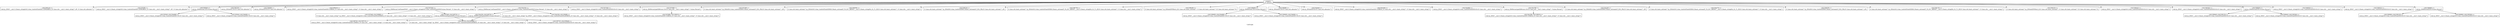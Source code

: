 digraph "CallGraph" {
	label="CallGraph";

	Node0x218fd70 [shape=record,label="{\<empty\>\ni32 @main()}"];
	Node0x218fd70 -> Node0x21dd3e0;
	Node0x218fd70 -> Node0x21920e0;
	Node0x218fd70 -> Node0x21979c0;
	Node0x218fd70 -> Node0x2196500;
	Node0x218fd70 -> Node0x2196360;
	Node0x218fd70 -> Node0x2190e70;
	Node0x218fd70 -> Node0x21d4360;
	Node0x218fd70 -> Node0x21d6740;
	Node0x218fd70 -> Node0x21d6840;
	Node0x218fd70 -> Node0x21da710;
	Node0x218fd70 -> Node0x21da810;
	Node0x218fd70 -> Node0x21da910;
	Node0x218fd70 -> Node0x21daa10;
	Node0x218fd70 -> Node0x21dab10;
	Node0x218fd70 -> Node0x21dac10;
	Node0x218fd70 -> Node0x21dd2e0;
	Node0x218fd70 -> Node0x21dd4e0;
	Node0x218fd70 -> Node0x21dd5e0;
	Node0x218fd70 -> Node0x21dd6e0;
	Node0x218fd70 -> Node0x21dfd60;
	Node0x218fd70 -> Node0x21dfe60;
	Node0x218fd70 -> Node0x21e3d30;
	Node0x218fd70 -> Node0x21e3e30;
	Node0x218fd70 -> Node0x21e3f30;
	Node0x218fd70 -> Node0x21e4030;
	Node0x218fd70 -> Node0x21e4130;
	Node0x218fd70 -> Node0x21e4230;
	Node0x218fd70 -> Node0x21e4330;
	Node0x218fd70 -> Node0x21e44a0;
	Node0x218fd70 -> Node0x21e6ad0;
	Node0x218fd70 -> Node0x21e6c80;
	Node0x218fd70 -> Node0x21e6e30;
	Node0x21979c0 [shape=record,label="{\<0x2185fa0-\>\>\nvoid @_ZN6PersonC2Ev(%class.Person*)}"];
	Node0x21979c0 -> Node0x21e9670;
	Node0x21979c0 -> Node0x21e9820;
	Node0x2196500 [shape=record,label="{\<0x2186190-\>\>\nvoid @_ZNSaIcEC1Ev(%\"class.std::allocator\"*)}"];
	Node0x21920e0 [shape=record,label="{\<0x21820f0-\>\>\nvoid @_ZNSt7__cxx1112basic_stringIcSt11char_traitsIcESaIcEEC1EPKcRKS3_(%\"class.std::__cxx11::basic_string\"*, i8*, %\"class.std::allocator\"*)}"];
	Node0x2196360 [shape=record,label="{\<0x2186880-\>\>\nvoid @_ZNSaIcED1Ev(%\"class.std::allocator\"*)}"];
	Node0x2190e70 [shape=record,label="{\<0x2186d18-\>\>\nvoid @_ZNSt7__cxx1112basic_stringIcSt11char_traitsIcESaIcEEC1ERKS4_(%\"class.std::__cxx11::basic_string\"*, %\"class.std::__cxx11::basic_string\"*)}"];
	Node0x21d4360 [shape=record,label="{\<0x21870e8-\>\>\nvoid @_ZN6Person7setNameENSt7__cxx1112basic_stringIcSt11char_traitsIcESaIcEEE(%class.Person*, %\"class.std::__cxx11::basic_string\"*)}"];
	Node0x21d4360 -> Node0x21e99d0;
	Node0x21d4360 -> Node0x21e9b80;
	Node0x21d6740 [shape=record,label="{\<0x2187300-\>\>\nvoid @_ZNSt7__cxx1112basic_stringIcSt11char_traitsIcESaIcEED1Ev(%\"class.std::__cxx11::basic_string\"*)}"];
	Node0x21d6840 [shape=record,label="{\<0x2187688-\>\>\nvoid @_ZN6Person5getIDB5cxx11Ev(%\"class.std::__cxx11::basic_string\"*, %class.Person*)}"];
	Node0x21d6840 -> Node0x21ef6d0;
	Node0x21da710 [shape=record,label="{\<0x2187e88-\>\>\n%\"class.std::basic_ostream\"* @_ZStlsISt11char_traitsIcEERSt13basic_ostreamIcT_ES5_PKc(%\"class.std::basic_ostream\"*, i8*)}"];
	Node0x21da810 [shape=record,label="{\<0x2188368-\>\>\n%\"class.std::basic_ostream\"* @_ZStlsIcSt11char_traitsIcESaIcEERSt13basic_ostreamIT_T0_ES7_RKNSt7__cxx1112basic_stringIS4_S5_T1_EE(%\"class.std::basic_ostream\"*, %\"class.std::__cxx11::basic_string\"*)}"];
	Node0x21da910 [shape=record,label="{\<0x21885a8-\>\>\n%\"class.std::basic_ostream\"* @_ZStlsISt11char_traitsIcEERSt13basic_ostreamIcT_ES5_PKc(%\"class.std::basic_ostream\"*, i8*)}"];
	Node0x21daa10 [shape=record,label="{\<0x2188738-\>\>\n%\"class.std::basic_ostream\"* @_ZStlsIcSt11char_traitsIcESaIcEERSt13basic_ostreamIT_T0_ES7_RKNSt7__cxx1112basic_stringIS4_S5_T1_EE(%\"class.std::basic_ostream\"*, %\"class.std::__cxx11::basic_string\"*)}"];
	Node0x21dab10 [shape=record,label="{\<0x2189c08-\>\>\n%\"class.std::basic_ostream\"* @_ZNSolsEPFRSoS_E(%\"class.std::basic_ostream\"*, %\"class.std::basic_ostream\"* (%\"class.std::basic_ostream\"*)*)}"];
	Node0x21dac10 [shape=record,label="{\<0x2189d00-\>\>\nvoid @_ZN6PersonC2Ev(%class.Person*)}"];
	Node0x21dac10 -> Node0x21ef880;
	Node0x21dac10 -> Node0x21efa30;
	Node0x21dd2e0 [shape=record,label="{\<0x2189df0-\>\>\nvoid @_ZNSaIcEC1Ev(%\"class.std::allocator\"*)}"];
	Node0x21dd3e0 [shape=record,label="{\<0x21801a0-\>\>\nvoid @_ZNSt7__cxx1112basic_stringIcSt11char_traitsIcESaIcEEC1EPKcRKS3_(%\"class.std::__cxx11::basic_string\"*, i8*, %\"class.std::allocator\"*)}"];
	Node0x21dd4e0 [shape=record,label="{\<0x218a0e0-\>\>\nvoid @_ZNSaIcED1Ev(%\"class.std::allocator\"*)}"];
	Node0x21dd5e0 [shape=record,label="{\<0x218a348-\>\>\nvoid @_ZNSt7__cxx1112basic_stringIcSt11char_traitsIcESaIcEEC1ERKS4_(%\"class.std::__cxx11::basic_string\"*, %\"class.std::__cxx11::basic_string\"*)}"];
	Node0x21dd6e0 [shape=record,label="{\<0x218a558-\>\>\nvoid @_ZN6Person7setNameENSt7__cxx1112basic_stringIcSt11char_traitsIcESaIcEEE(%class.Person*, %\"class.std::__cxx11::basic_string\"*)}"];
	Node0x21dd6e0 -> Node0x21efbe0;
	Node0x21dd6e0 -> Node0x21efd90;
	Node0x21dfd60 [shape=record,label="{\<0x218a680-\>\>\nvoid @_ZNSt7__cxx1112basic_stringIcSt11char_traitsIcESaIcEED1Ev(%\"class.std::__cxx11::basic_string\"*)}"];
	Node0x21dfe60 [shape=record,label="{\<0x218a798-\>\>\nvoid @_ZN6Person5getIDB5cxx11Ev(%\"class.std::__cxx11::basic_string\"*, %class.Person*)}"];
	Node0x21dfe60 -> Node0x21f68f0;
	Node0x21e3d30 [shape=record,label="{\<0x218acb8-\>\>\n%\"class.std::basic_ostream\"* @_ZStlsISt11char_traitsIcEERSt13basic_ostreamIcT_ES5_PKc(%\"class.std::basic_ostream\"*, i8*)}"];
	Node0x21e3e30 [shape=record,label="{\<0x218ae78-\>\>\n%\"class.std::basic_ostream\"* @_ZStlsIcSt11char_traitsIcESaIcEERSt13basic_ostreamIT_T0_ES7_RKNSt7__cxx1112basic_stringIS4_S5_T1_EE(%\"class.std::basic_ostream\"*, %\"class.std::__cxx11::basic_string\"*)}"];
	Node0x21e3f30 [shape=record,label="{\<0x218b038-\>\>\n%\"class.std::basic_ostream\"* @_ZStlsISt11char_traitsIcEERSt13basic_ostreamIcT_ES5_PKc(%\"class.std::basic_ostream\"*, i8*)}"];
	Node0x21e4030 [shape=record,label="{\<0x218b158-\>\>\n%\"class.std::basic_ostream\"* @_ZStlsIcSt11char_traitsIcESaIcEERSt13basic_ostreamIT_T0_ES7_RKNSt7__cxx1112basic_stringIS4_S5_T1_EE(%\"class.std::basic_ostream\"*, %\"class.std::__cxx11::basic_string\"*)}"];
	Node0x21e4130 [shape=record,label="{\<0x218b318-\>\>\n%\"class.std::basic_ostream\"* @_ZNSolsEPFRSoS_E(%\"class.std::basic_ostream\"*, %\"class.std::basic_ostream\"* (%\"class.std::basic_ostream\"*)*)}"];
	Node0x21e4230 [shape=record,label="{\<0x218b4c0-\>\>\nvoid @_ZNSt7__cxx1112basic_stringIcSt11char_traitsIcESaIcEED1Ev(%\"class.std::__cxx11::basic_string\"*)}"];
	Node0x21e4330 [shape=record,label="{\<0x218b5b0-\>\>\nvoid @_ZNSt7__cxx1112basic_stringIcSt11char_traitsIcESaIcEED1Ev(%\"class.std::__cxx11::basic_string\"*)}"];
	Node0x21e44a0 [shape=record,label="{\<0x218b6e0-\>\>\nvoid @_ZN6PersonD2Ev(%class.Person*)}"];
	Node0x21e44a0 -> Node0x21f6aa0;
	Node0x21e44a0 -> Node0x21f6c50;
	Node0x21e6ad0 [shape=record,label="{\<0x218b820-\>\>\nvoid @_ZNSt7__cxx1112basic_stringIcSt11char_traitsIcESaIcEED1Ev(%\"class.std::__cxx11::basic_string\"*)}"];
	Node0x21e6c80 [shape=record,label="{\<0x218b910-\>\>\nvoid @_ZNSt7__cxx1112basic_stringIcSt11char_traitsIcESaIcEED1Ev(%\"class.std::__cxx11::basic_string\"*)}"];
	Node0x21e6e30 [shape=record,label="{\<0x218b9b0-\>\>\nvoid @_ZN6PersonD2Ev(%class.Person*)}"];
	Node0x21e6e30 -> Node0x21f6e00;
	Node0x21e6e30 -> Node0x21f6fb0;
	Node0x21e9670 [shape=record,label="{\<0x2185fa0-\>0x218ed80-\>\>\nvoid @_ZNSt7__cxx1112basic_stringIcSt11char_traitsIcESaIcEEC1Ev(%\"class.std::__cxx11::basic_string\"*)}"];
	Node0x21e9820 [shape=record,label="{\<0x2185fa0-\>0x218ef40-\>\>\nvoid @_ZNSt7__cxx1112basic_stringIcSt11char_traitsIcESaIcEEC1Ev(%\"class.std::__cxx11::basic_string\"*)}"];
	Node0x21e99d0 [shape=record,label="{\<0x21870e8-\>0x218f4f8-\>\>\n%\"class.std::__cxx11::basic_string\"* @_ZNSt7__cxx1112basic_stringIcSt11char_traitsIcESaIcEEaSERKS4_(%\"class.std::__cxx11::basic_string\"*, %\"class.std::__cxx11::basic_string\"*)}"];
	Node0x21e9b80 [shape=record,label="{\<0x21870e8-\>0x218f750-\>\>\nvoid @_ZN6Person8updateIDEv(%class.Person*)}"];
	Node0x21e9b80 -> Node0x21f7160;
	Node0x21e9b80 -> Node0x21bfec0;
	Node0x21e9b80 -> Node0x21c0070;
	Node0x21ef6d0 [shape=record,label="{\<0x2187688-\>0x218fd18-\>\>\nvoid @_ZNSt7__cxx1112basic_stringIcSt11char_traitsIcESaIcEEC1ERKS4_(%\"class.std::__cxx11::basic_string\"*, %\"class.std::__cxx11::basic_string\"*)}"];
	Node0x21ef880 [shape=record,label="{\<0x2189d00-\>0x218ed80-\>\>\nvoid @_ZNSt7__cxx1112basic_stringIcSt11char_traitsIcESaIcEEC1Ev(%\"class.std::__cxx11::basic_string\"*)}"];
	Node0x21efa30 [shape=record,label="{\<0x2189d00-\>0x218ef40-\>\>\nvoid @_ZNSt7__cxx1112basic_stringIcSt11char_traitsIcESaIcEEC1Ev(%\"class.std::__cxx11::basic_string\"*)}"];
	Node0x21efbe0 [shape=record,label="{\<0x218a558-\>0x218f4f8-\>\>\n%\"class.std::__cxx11::basic_string\"* @_ZNSt7__cxx1112basic_stringIcSt11char_traitsIcESaIcEEaSERKS4_(%\"class.std::__cxx11::basic_string\"*, %\"class.std::__cxx11::basic_string\"*)}"];
	Node0x21efd90 [shape=record,label="{\<0x218a558-\>0x218f750-\>\>\nvoid @_ZN6Person8updateIDEv(%class.Person*)}"];
	Node0x21efd90 -> Node0x21f7160;
	Node0x21efd90 -> Node0x21bfec0;
	Node0x21efd90 -> Node0x21c0070;
	Node0x21f68f0 [shape=record,label="{\<0x218a798-\>0x218fd18-\>\>\nvoid @_ZNSt7__cxx1112basic_stringIcSt11char_traitsIcESaIcEEC1ERKS4_(%\"class.std::__cxx11::basic_string\"*, %\"class.std::__cxx11::basic_string\"*)}"];
	Node0x21f6aa0 [shape=record,label="{\<0x218b6e0-\>0x2190120-\>\>\nvoid @_ZNSt7__cxx1112basic_stringIcSt11char_traitsIcESaIcEED1Ev(%\"class.std::__cxx11::basic_string\"*)}"];
	Node0x21f6c50 [shape=record,label="{\<0x218b6e0-\>0x21902b0-\>\>\nvoid @_ZNSt7__cxx1112basic_stringIcSt11char_traitsIcESaIcEED1Ev(%\"class.std::__cxx11::basic_string\"*)}"];
	Node0x21f6e00 [shape=record,label="{\<0x218b9b0-\>0x2190120-\>\>\nvoid @_ZNSt7__cxx1112basic_stringIcSt11char_traitsIcESaIcEED1Ev(%\"class.std::__cxx11::basic_string\"*)}"];
	Node0x21f6fb0 [shape=record,label="{\<0x218b9b0-\>0x21902b0-\>\>\nvoid @_ZNSt7__cxx1112basic_stringIcSt11char_traitsIcESaIcEED1Ev(%\"class.std::__cxx11::basic_string\"*)}"];
	Node0x21f7160 [shape=record,label="{\<0x218f750-\>0x21907c8-\>\>\nvoid @_ZNSt7__cxx1112basic_stringIcSt11char_traitsIcESaIcEEC1ERKS4_(%\"class.std::__cxx11::basic_string\"*, %\"class.std::__cxx11::basic_string\"*)}"];
	Node0x21bfec0 [shape=record,label="{\<0x218f750-\>0x2190a68-\>\>\n%\"class.std::__cxx11::basic_string\"* @_ZNSt7__cxx1112basic_stringIcSt11char_traitsIcESaIcEEaSERKS4_(%\"class.std::__cxx11::basic_string\"*, %\"class.std::__cxx11::basic_string\"*)}"];
	Node0x21c0070 [shape=record,label="{\<0x218f750-\>0x2190b40-\>\>\nvoid @_ZNSt7__cxx1112basic_stringIcSt11char_traitsIcESaIcEED1Ev(%\"class.std::__cxx11::basic_string\"*)}"];
}
